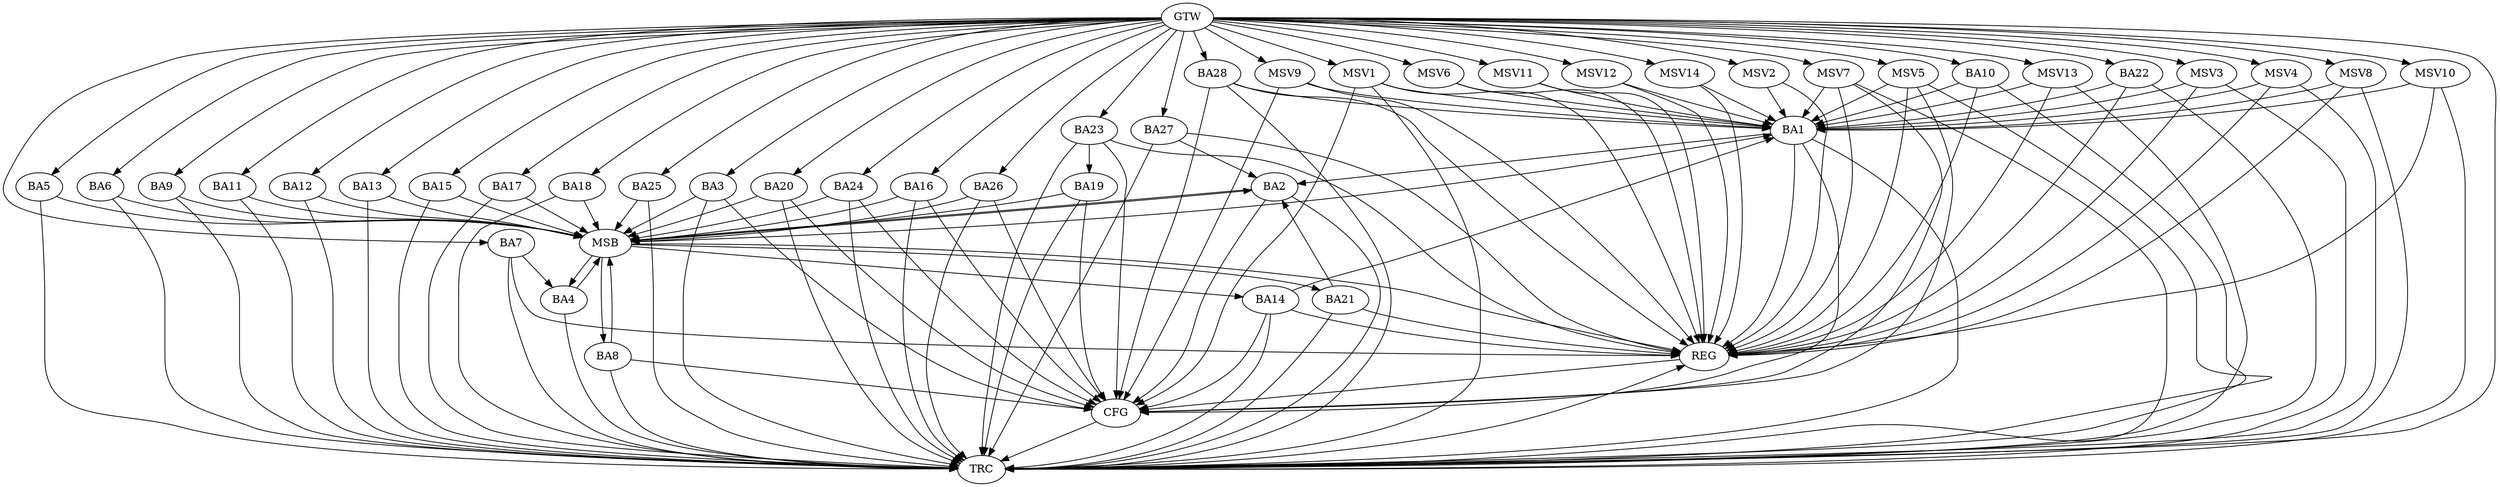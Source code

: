 strict digraph G {
  BA1 [ label="BA1" ];
  BA2 [ label="BA2" ];
  BA3 [ label="BA3" ];
  BA4 [ label="BA4" ];
  BA5 [ label="BA5" ];
  BA6 [ label="BA6" ];
  BA7 [ label="BA7" ];
  BA8 [ label="BA8" ];
  BA9 [ label="BA9" ];
  BA10 [ label="BA10" ];
  BA11 [ label="BA11" ];
  BA12 [ label="BA12" ];
  BA13 [ label="BA13" ];
  BA14 [ label="BA14" ];
  BA15 [ label="BA15" ];
  BA16 [ label="BA16" ];
  BA17 [ label="BA17" ];
  BA18 [ label="BA18" ];
  BA19 [ label="BA19" ];
  BA20 [ label="BA20" ];
  BA21 [ label="BA21" ];
  BA22 [ label="BA22" ];
  BA23 [ label="BA23" ];
  BA24 [ label="BA24" ];
  BA25 [ label="BA25" ];
  BA26 [ label="BA26" ];
  BA27 [ label="BA27" ];
  BA28 [ label="BA28" ];
  GTW [ label="GTW" ];
  REG [ label="REG" ];
  MSB [ label="MSB" ];
  CFG [ label="CFG" ];
  TRC [ label="TRC" ];
  MSV1 [ label="MSV1" ];
  MSV2 [ label="MSV2" ];
  MSV3 [ label="MSV3" ];
  MSV4 [ label="MSV4" ];
  MSV5 [ label="MSV5" ];
  MSV6 [ label="MSV6" ];
  MSV7 [ label="MSV7" ];
  MSV8 [ label="MSV8" ];
  MSV9 [ label="MSV9" ];
  MSV10 [ label="MSV10" ];
  MSV11 [ label="MSV11" ];
  MSV12 [ label="MSV12" ];
  MSV13 [ label="MSV13" ];
  MSV14 [ label="MSV14" ];
  BA1 -> BA2;
  BA7 -> BA4;
  BA10 -> BA1;
  BA14 -> BA1;
  BA21 -> BA2;
  BA22 -> BA1;
  BA23 -> BA19;
  BA27 -> BA2;
  BA28 -> BA1;
  GTW -> BA3;
  GTW -> BA5;
  GTW -> BA6;
  GTW -> BA7;
  GTW -> BA9;
  GTW -> BA10;
  GTW -> BA11;
  GTW -> BA12;
  GTW -> BA13;
  GTW -> BA15;
  GTW -> BA16;
  GTW -> BA17;
  GTW -> BA18;
  GTW -> BA20;
  GTW -> BA22;
  GTW -> BA23;
  GTW -> BA24;
  GTW -> BA25;
  GTW -> BA26;
  GTW -> BA27;
  GTW -> BA28;
  BA1 -> REG;
  BA7 -> REG;
  BA10 -> REG;
  BA14 -> REG;
  BA21 -> REG;
  BA22 -> REG;
  BA23 -> REG;
  BA27 -> REG;
  BA28 -> REG;
  BA2 -> MSB;
  MSB -> BA1;
  MSB -> REG;
  BA3 -> MSB;
  MSB -> BA2;
  BA4 -> MSB;
  BA5 -> MSB;
  BA6 -> MSB;
  BA8 -> MSB;
  BA9 -> MSB;
  MSB -> BA4;
  BA11 -> MSB;
  BA12 -> MSB;
  MSB -> BA8;
  BA13 -> MSB;
  BA15 -> MSB;
  BA16 -> MSB;
  BA17 -> MSB;
  BA18 -> MSB;
  BA19 -> MSB;
  BA20 -> MSB;
  MSB -> BA14;
  BA24 -> MSB;
  MSB -> BA21;
  BA25 -> MSB;
  BA26 -> MSB;
  BA19 -> CFG;
  BA1 -> CFG;
  BA24 -> CFG;
  BA16 -> CFG;
  BA26 -> CFG;
  BA2 -> CFG;
  BA28 -> CFG;
  BA20 -> CFG;
  BA14 -> CFG;
  BA8 -> CFG;
  BA3 -> CFG;
  BA23 -> CFG;
  REG -> CFG;
  BA1 -> TRC;
  BA2 -> TRC;
  BA3 -> TRC;
  BA4 -> TRC;
  BA5 -> TRC;
  BA6 -> TRC;
  BA7 -> TRC;
  BA8 -> TRC;
  BA9 -> TRC;
  BA10 -> TRC;
  BA11 -> TRC;
  BA12 -> TRC;
  BA13 -> TRC;
  BA14 -> TRC;
  BA15 -> TRC;
  BA16 -> TRC;
  BA17 -> TRC;
  BA18 -> TRC;
  BA19 -> TRC;
  BA20 -> TRC;
  BA21 -> TRC;
  BA22 -> TRC;
  BA23 -> TRC;
  BA24 -> TRC;
  BA25 -> TRC;
  BA26 -> TRC;
  BA27 -> TRC;
  BA28 -> TRC;
  GTW -> TRC;
  CFG -> TRC;
  TRC -> REG;
  MSV1 -> BA1;
  GTW -> MSV1;
  MSV1 -> REG;
  MSV1 -> TRC;
  MSV1 -> CFG;
  MSV2 -> BA1;
  MSV3 -> BA1;
  GTW -> MSV2;
  MSV2 -> REG;
  GTW -> MSV3;
  MSV3 -> REG;
  MSV3 -> TRC;
  MSV4 -> BA1;
  MSV5 -> BA1;
  MSV6 -> BA1;
  MSV7 -> BA1;
  GTW -> MSV4;
  MSV4 -> REG;
  MSV4 -> TRC;
  GTW -> MSV5;
  MSV5 -> REG;
  MSV5 -> TRC;
  MSV5 -> CFG;
  GTW -> MSV6;
  MSV6 -> REG;
  GTW -> MSV7;
  MSV7 -> REG;
  MSV7 -> TRC;
  MSV7 -> CFG;
  MSV8 -> BA1;
  GTW -> MSV8;
  MSV8 -> REG;
  MSV8 -> TRC;
  MSV9 -> BA1;
  GTW -> MSV9;
  MSV9 -> REG;
  MSV9 -> CFG;
  MSV10 -> BA1;
  GTW -> MSV10;
  MSV10 -> REG;
  MSV10 -> TRC;
  MSV11 -> BA1;
  MSV12 -> BA1;
  GTW -> MSV11;
  MSV11 -> REG;
  GTW -> MSV12;
  MSV12 -> REG;
  MSV13 -> BA1;
  GTW -> MSV13;
  MSV13 -> REG;
  MSV13 -> TRC;
  MSV14 -> BA1;
  GTW -> MSV14;
  MSV14 -> REG;
}
